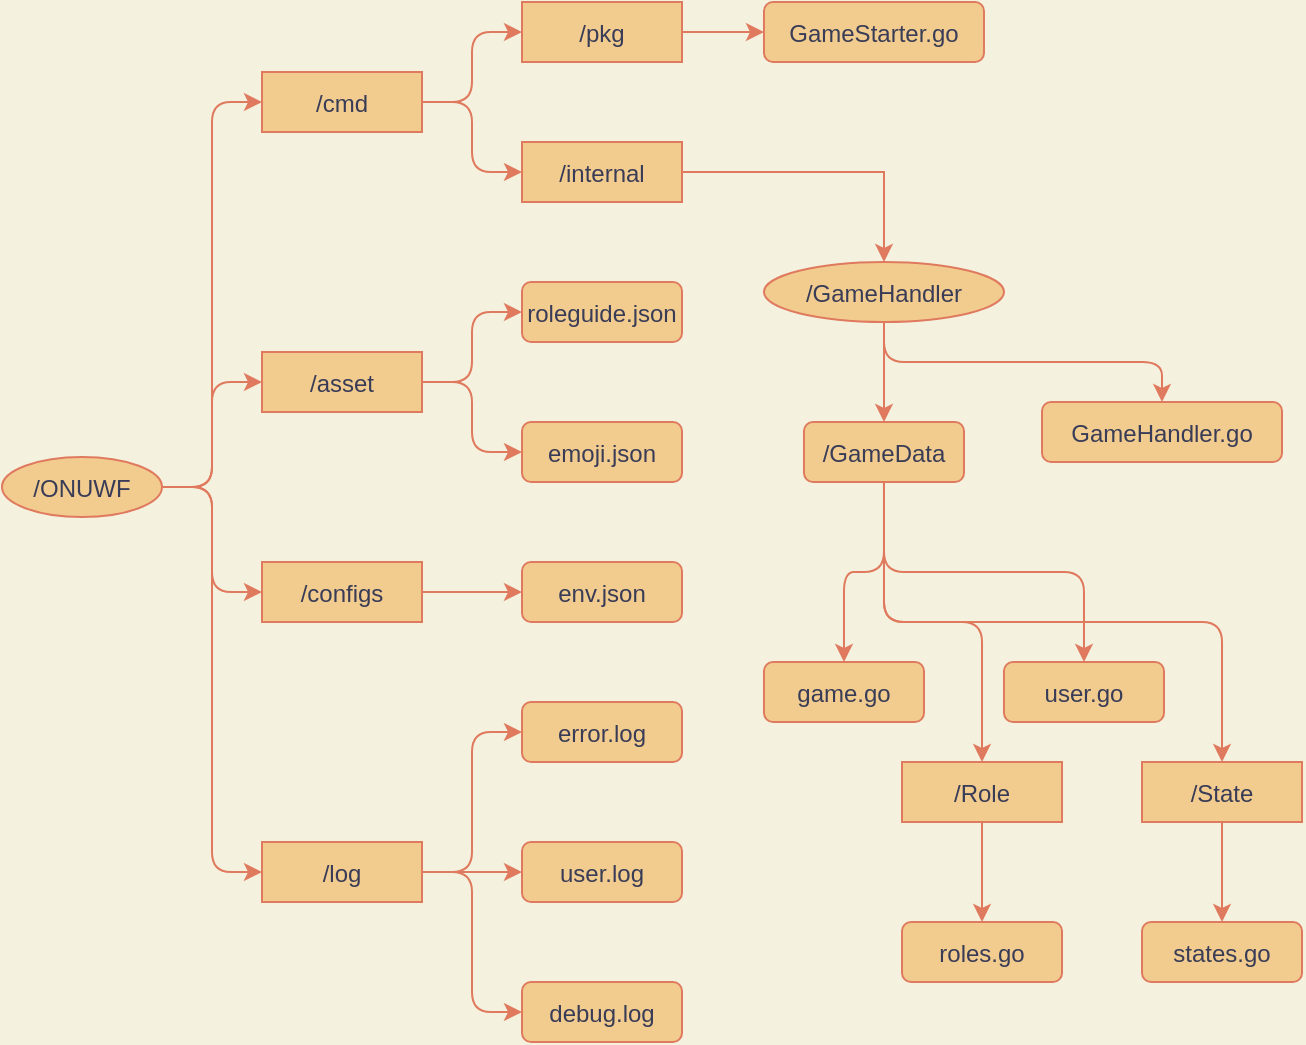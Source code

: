 <mxfile version="14.7.5" type="github">
  <diagram id="prtHgNgQTEPvFCAcTncT" name="Page-1">
    <mxGraphModel dx="2282" dy="1155" grid="1" gridSize="10" guides="1" tooltips="1" connect="1" arrows="1" fold="1" page="1" pageScale="1" pageWidth="827" pageHeight="1169" background="#F4F1DE" math="0" shadow="0">
      <root>
        <mxCell id="0" />
        <mxCell id="1" parent="0" />
        <mxCell id="_3-g8rv-J8m66hV7IwJR-12" value="/ONUWF" style="ellipse;fillColor=#F2CC8F;strokeColor=#E07A5F;fontColor=#393C56;" vertex="1" parent="1">
          <mxGeometry x="88" y="552.5" width="80" height="30" as="geometry" />
        </mxCell>
        <mxCell id="_3-g8rv-J8m66hV7IwJR-13" value="/cmd" style="ellipse=1;fillColor=#F2CC8F;strokeColor=#E07A5F;fontColor=#393C56;" vertex="1" parent="1">
          <mxGeometry x="218" y="360" width="80" height="30" as="geometry" />
        </mxCell>
        <mxCell id="_3-g8rv-J8m66hV7IwJR-14" value="" style="edgeStyle=elbowEdgeStyle;elbow=horizontal;labelBackgroundColor=#F4F1DE;strokeColor=#E07A5F;fontColor=#393C56;" edge="1" source="_3-g8rv-J8m66hV7IwJR-12" target="_3-g8rv-J8m66hV7IwJR-13" parent="1">
          <mxGeometry relative="1" as="geometry" />
        </mxCell>
        <mxCell id="_3-g8rv-J8m66hV7IwJR-50" style="edgeStyle=orthogonalEdgeStyle;rounded=0;orthogonalLoop=1;jettySize=auto;html=1;entryX=0;entryY=0.5;entryDx=0;entryDy=0;labelBackgroundColor=#F4F1DE;strokeColor=#E07A5F;fontColor=#393C56;" edge="1" parent="1" source="_3-g8rv-J8m66hV7IwJR-15" target="_3-g8rv-J8m66hV7IwJR-48">
          <mxGeometry relative="1" as="geometry">
            <mxPoint x="742.997" y="340" as="targetPoint" />
          </mxGeometry>
        </mxCell>
        <mxCell id="_3-g8rv-J8m66hV7IwJR-15" value="/pkg" style="ellipse=1;fillColor=#F2CC8F;strokeColor=#E07A5F;fontColor=#393C56;" vertex="1" parent="1">
          <mxGeometry x="348" y="325" width="80" height="30" as="geometry" />
        </mxCell>
        <mxCell id="_3-g8rv-J8m66hV7IwJR-16" value="" style="edgeStyle=elbowEdgeStyle;elbow=horizontal;labelBackgroundColor=#F4F1DE;strokeColor=#E07A5F;fontColor=#393C56;" edge="1" source="_3-g8rv-J8m66hV7IwJR-13" target="_3-g8rv-J8m66hV7IwJR-15" parent="1">
          <mxGeometry relative="1" as="geometry" />
        </mxCell>
        <mxCell id="_3-g8rv-J8m66hV7IwJR-68" style="edgeStyle=orthogonalEdgeStyle;rounded=0;orthogonalLoop=1;jettySize=auto;html=1;entryX=0.5;entryY=0;entryDx=0;entryDy=0;labelBackgroundColor=#F4F1DE;strokeColor=#E07A5F;fontColor=#393C56;" edge="1" parent="1" source="_3-g8rv-J8m66hV7IwJR-17" target="_3-g8rv-J8m66hV7IwJR-51">
          <mxGeometry relative="1" as="geometry" />
        </mxCell>
        <mxCell id="_3-g8rv-J8m66hV7IwJR-17" value="/internal" style="ellipse=1;fillColor=#F2CC8F;strokeColor=#E07A5F;fontColor=#393C56;" vertex="1" parent="1">
          <mxGeometry x="348" y="395" width="80" height="30" as="geometry" />
        </mxCell>
        <mxCell id="_3-g8rv-J8m66hV7IwJR-18" value="" style="edgeStyle=elbowEdgeStyle;elbow=horizontal;labelBackgroundColor=#F4F1DE;strokeColor=#E07A5F;fontColor=#393C56;" edge="1" source="_3-g8rv-J8m66hV7IwJR-13" target="_3-g8rv-J8m66hV7IwJR-17" parent="1">
          <mxGeometry relative="1" as="geometry" />
        </mxCell>
        <mxCell id="_3-g8rv-J8m66hV7IwJR-19" value="/asset" style="ellipse=1;fillColor=#F2CC8F;strokeColor=#E07A5F;fontColor=#393C56;" vertex="1" parent="1">
          <mxGeometry x="218" y="500" width="80" height="30" as="geometry" />
        </mxCell>
        <mxCell id="_3-g8rv-J8m66hV7IwJR-20" value="" style="edgeStyle=elbowEdgeStyle;elbow=horizontal;labelBackgroundColor=#F4F1DE;strokeColor=#E07A5F;fontColor=#393C56;" edge="1" source="_3-g8rv-J8m66hV7IwJR-12" target="_3-g8rv-J8m66hV7IwJR-19" parent="1">
          <mxGeometry relative="1" as="geometry" />
        </mxCell>
        <mxCell id="_3-g8rv-J8m66hV7IwJR-21" value="roleguide.json" style="rounded=1;fillColor=#F2CC8F;strokeColor=#E07A5F;fontColor=#393C56;" vertex="1" parent="1">
          <mxGeometry x="348" y="465" width="80" height="30" as="geometry" />
        </mxCell>
        <mxCell id="_3-g8rv-J8m66hV7IwJR-22" value="" style="edgeStyle=elbowEdgeStyle;elbow=horizontal;labelBackgroundColor=#F4F1DE;strokeColor=#E07A5F;fontColor=#393C56;" edge="1" source="_3-g8rv-J8m66hV7IwJR-19" target="_3-g8rv-J8m66hV7IwJR-21" parent="1">
          <mxGeometry relative="1" as="geometry" />
        </mxCell>
        <mxCell id="_3-g8rv-J8m66hV7IwJR-23" value="/configs" style="ellipse=1;fillColor=#F2CC8F;strokeColor=#E07A5F;fontColor=#393C56;" vertex="1" parent="1">
          <mxGeometry x="218" y="605" width="80" height="30" as="geometry" />
        </mxCell>
        <mxCell id="_3-g8rv-J8m66hV7IwJR-24" value="" style="edgeStyle=elbowEdgeStyle;elbow=horizontal;labelBackgroundColor=#F4F1DE;strokeColor=#E07A5F;fontColor=#393C56;" edge="1" source="_3-g8rv-J8m66hV7IwJR-12" target="_3-g8rv-J8m66hV7IwJR-23" parent="1">
          <mxGeometry relative="1" as="geometry" />
        </mxCell>
        <mxCell id="_3-g8rv-J8m66hV7IwJR-25" value="env.json" style="rounded=1;fillColor=#F2CC8F;strokeColor=#E07A5F;fontColor=#393C56;" vertex="1" parent="1">
          <mxGeometry x="348" y="605" width="80" height="30" as="geometry" />
        </mxCell>
        <mxCell id="_3-g8rv-J8m66hV7IwJR-26" value="" style="edgeStyle=elbowEdgeStyle;elbow=horizontal;labelBackgroundColor=#F4F1DE;strokeColor=#E07A5F;fontColor=#393C56;" edge="1" source="_3-g8rv-J8m66hV7IwJR-23" target="_3-g8rv-J8m66hV7IwJR-25" parent="1">
          <mxGeometry relative="1" as="geometry" />
        </mxCell>
        <mxCell id="_3-g8rv-J8m66hV7IwJR-27" value="emoji.json" style="rounded=1;fillColor=#F2CC8F;strokeColor=#E07A5F;fontColor=#393C56;" vertex="1" parent="1">
          <mxGeometry x="348" y="535" width="80" height="30" as="geometry" />
        </mxCell>
        <mxCell id="_3-g8rv-J8m66hV7IwJR-28" value="" style="edgeStyle=elbowEdgeStyle;elbow=horizontal;labelBackgroundColor=#F4F1DE;strokeColor=#E07A5F;fontColor=#393C56;" edge="1" source="_3-g8rv-J8m66hV7IwJR-19" target="_3-g8rv-J8m66hV7IwJR-27" parent="1">
          <mxGeometry relative="1" as="geometry" />
        </mxCell>
        <mxCell id="_3-g8rv-J8m66hV7IwJR-29" value="/log" style="ellipse=1;fillColor=#F2CC8F;strokeColor=#E07A5F;fontColor=#393C56;" vertex="1" parent="1">
          <mxGeometry x="218" y="745" width="80" height="30" as="geometry" />
        </mxCell>
        <mxCell id="_3-g8rv-J8m66hV7IwJR-30" value="" style="edgeStyle=elbowEdgeStyle;elbow=horizontal;labelBackgroundColor=#F4F1DE;strokeColor=#E07A5F;fontColor=#393C56;" edge="1" source="_3-g8rv-J8m66hV7IwJR-12" target="_3-g8rv-J8m66hV7IwJR-29" parent="1">
          <mxGeometry relative="1" as="geometry" />
        </mxCell>
        <mxCell id="_3-g8rv-J8m66hV7IwJR-31" value="error.log" style="rounded=1;fillColor=#F2CC8F;strokeColor=#E07A5F;fontColor=#393C56;" vertex="1" parent="1">
          <mxGeometry x="348" y="675" width="80" height="30" as="geometry" />
        </mxCell>
        <mxCell id="_3-g8rv-J8m66hV7IwJR-32" value="" style="edgeStyle=elbowEdgeStyle;elbow=horizontal;labelBackgroundColor=#F4F1DE;strokeColor=#E07A5F;fontColor=#393C56;" edge="1" source="_3-g8rv-J8m66hV7IwJR-29" target="_3-g8rv-J8m66hV7IwJR-31" parent="1">
          <mxGeometry relative="1" as="geometry" />
        </mxCell>
        <mxCell id="_3-g8rv-J8m66hV7IwJR-33" value="user.log" style="rounded=1;fillColor=#F2CC8F;strokeColor=#E07A5F;fontColor=#393C56;" vertex="1" parent="1">
          <mxGeometry x="348" y="745" width="80" height="30" as="geometry" />
        </mxCell>
        <mxCell id="_3-g8rv-J8m66hV7IwJR-34" value="" style="edgeStyle=elbowEdgeStyle;elbow=horizontal;labelBackgroundColor=#F4F1DE;strokeColor=#E07A5F;fontColor=#393C56;" edge="1" source="_3-g8rv-J8m66hV7IwJR-29" target="_3-g8rv-J8m66hV7IwJR-33" parent="1">
          <mxGeometry relative="1" as="geometry" />
        </mxCell>
        <mxCell id="_3-g8rv-J8m66hV7IwJR-35" value="debug.log" style="rounded=1;fillColor=#F2CC8F;strokeColor=#E07A5F;fontColor=#393C56;" vertex="1" parent="1">
          <mxGeometry x="348" y="815" width="80" height="30" as="geometry" />
        </mxCell>
        <mxCell id="_3-g8rv-J8m66hV7IwJR-36" value="" style="edgeStyle=elbowEdgeStyle;elbow=horizontal;labelBackgroundColor=#F4F1DE;strokeColor=#E07A5F;fontColor=#393C56;" edge="1" source="_3-g8rv-J8m66hV7IwJR-29" target="_3-g8rv-J8m66hV7IwJR-35" parent="1">
          <mxGeometry relative="1" as="geometry" />
        </mxCell>
        <mxCell id="_3-g8rv-J8m66hV7IwJR-48" value="GameStarter.go" style="rounded=1;fillColor=#F2CC8F;strokeColor=#E07A5F;fontColor=#393C56;" vertex="1" parent="1">
          <mxGeometry x="468.997" y="325" width="110" height="30" as="geometry" />
        </mxCell>
        <mxCell id="_3-g8rv-J8m66hV7IwJR-51" value="/GameHandler" style="ellipse;fillColor=#F2CC8F;strokeColor=#E07A5F;fontColor=#393C56;" vertex="1" parent="1">
          <mxGeometry x="468.993" y="455" width="120" height="30" as="geometry" />
        </mxCell>
        <mxCell id="_3-g8rv-J8m66hV7IwJR-52" value="/GameData" style="rounded=1;fillColor=#F2CC8F;strokeColor=#E07A5F;fontColor=#393C56;" vertex="1" parent="1">
          <mxGeometry x="488.993" y="535" width="80" height="30" as="geometry" />
        </mxCell>
        <mxCell id="_3-g8rv-J8m66hV7IwJR-53" value="" style="edgeStyle=elbowEdgeStyle;elbow=vertical;labelBackgroundColor=#F4F1DE;strokeColor=#E07A5F;fontColor=#393C56;" edge="1" source="_3-g8rv-J8m66hV7IwJR-51" target="_3-g8rv-J8m66hV7IwJR-52" parent="1">
          <mxGeometry relative="1" as="geometry" />
        </mxCell>
        <mxCell id="_3-g8rv-J8m66hV7IwJR-54" value="GameHandler.go" style="rounded=1;fillColor=#F2CC8F;strokeColor=#E07A5F;fontColor=#393C56;" vertex="1" parent="1">
          <mxGeometry x="608.003" y="525" width="120" height="30" as="geometry" />
        </mxCell>
        <mxCell id="_3-g8rv-J8m66hV7IwJR-55" value="" style="edgeStyle=elbowEdgeStyle;elbow=vertical;labelBackgroundColor=#F4F1DE;strokeColor=#E07A5F;fontColor=#393C56;" edge="1" source="_3-g8rv-J8m66hV7IwJR-51" target="_3-g8rv-J8m66hV7IwJR-54" parent="1">
          <mxGeometry relative="1" as="geometry" />
        </mxCell>
        <mxCell id="_3-g8rv-J8m66hV7IwJR-56" value="game.go" style="rounded=1;fillColor=#F2CC8F;strokeColor=#E07A5F;fontColor=#393C56;" vertex="1" parent="1">
          <mxGeometry x="468.993" y="655" width="80" height="30" as="geometry" />
        </mxCell>
        <mxCell id="_3-g8rv-J8m66hV7IwJR-57" value="" style="edgeStyle=elbowEdgeStyle;elbow=vertical;labelBackgroundColor=#F4F1DE;strokeColor=#E07A5F;fontColor=#393C56;" edge="1" source="_3-g8rv-J8m66hV7IwJR-52" target="_3-g8rv-J8m66hV7IwJR-56" parent="1">
          <mxGeometry relative="1" as="geometry" />
        </mxCell>
        <mxCell id="_3-g8rv-J8m66hV7IwJR-58" value="user.go" style="rounded=1;fillColor=#F2CC8F;strokeColor=#E07A5F;fontColor=#393C56;" vertex="1" parent="1">
          <mxGeometry x="588.993" y="655" width="80" height="30" as="geometry" />
        </mxCell>
        <mxCell id="_3-g8rv-J8m66hV7IwJR-59" value="" style="edgeStyle=elbowEdgeStyle;elbow=vertical;labelBackgroundColor=#F4F1DE;strokeColor=#E07A5F;fontColor=#393C56;" edge="1" source="_3-g8rv-J8m66hV7IwJR-52" target="_3-g8rv-J8m66hV7IwJR-58" parent="1">
          <mxGeometry relative="1" as="geometry" />
        </mxCell>
        <mxCell id="_3-g8rv-J8m66hV7IwJR-60" value="/Role" style="ellipse=1;fillColor=#F2CC8F;strokeColor=#E07A5F;fontColor=#393C56;" vertex="1" parent="1">
          <mxGeometry x="538.003" y="705" width="80" height="30" as="geometry" />
        </mxCell>
        <mxCell id="_3-g8rv-J8m66hV7IwJR-61" value="" style="edgeStyle=elbowEdgeStyle;elbow=vertical;labelBackgroundColor=#F4F1DE;strokeColor=#E07A5F;fontColor=#393C56;" edge="1" source="_3-g8rv-J8m66hV7IwJR-52" target="_3-g8rv-J8m66hV7IwJR-60" parent="1">
          <mxGeometry relative="1" as="geometry" />
        </mxCell>
        <mxCell id="_3-g8rv-J8m66hV7IwJR-62" value="/State" style="ellipse=1;fillColor=#F2CC8F;strokeColor=#E07A5F;fontColor=#393C56;" vertex="1" parent="1">
          <mxGeometry x="658.003" y="705" width="80" height="30" as="geometry" />
        </mxCell>
        <mxCell id="_3-g8rv-J8m66hV7IwJR-63" value="" style="edgeStyle=elbowEdgeStyle;elbow=vertical;labelBackgroundColor=#F4F1DE;strokeColor=#E07A5F;fontColor=#393C56;" edge="1" source="_3-g8rv-J8m66hV7IwJR-52" target="_3-g8rv-J8m66hV7IwJR-62" parent="1">
          <mxGeometry relative="1" as="geometry" />
        </mxCell>
        <mxCell id="_3-g8rv-J8m66hV7IwJR-64" value="roles.go" style="rounded=1;fillColor=#F2CC8F;strokeColor=#E07A5F;fontColor=#393C56;" vertex="1" parent="1">
          <mxGeometry x="538.003" y="785" width="80" height="30" as="geometry" />
        </mxCell>
        <mxCell id="_3-g8rv-J8m66hV7IwJR-65" value="" style="edgeStyle=elbowEdgeStyle;elbow=vertical;labelBackgroundColor=#F4F1DE;strokeColor=#E07A5F;fontColor=#393C56;" edge="1" source="_3-g8rv-J8m66hV7IwJR-60" target="_3-g8rv-J8m66hV7IwJR-64" parent="1">
          <mxGeometry relative="1" as="geometry" />
        </mxCell>
        <mxCell id="_3-g8rv-J8m66hV7IwJR-66" value="states.go" style="rounded=1;fillColor=#F2CC8F;strokeColor=#E07A5F;fontColor=#393C56;" vertex="1" parent="1">
          <mxGeometry x="658.003" y="785" width="80" height="30" as="geometry" />
        </mxCell>
        <mxCell id="_3-g8rv-J8m66hV7IwJR-67" value="" style="edgeStyle=elbowEdgeStyle;elbow=vertical;labelBackgroundColor=#F4F1DE;strokeColor=#E07A5F;fontColor=#393C56;" edge="1" source="_3-g8rv-J8m66hV7IwJR-62" target="_3-g8rv-J8m66hV7IwJR-66" parent="1">
          <mxGeometry relative="1" as="geometry" />
        </mxCell>
      </root>
    </mxGraphModel>
  </diagram>
</mxfile>
